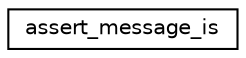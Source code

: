 digraph "Graphical Class Hierarchy"
{
  edge [fontname="Helvetica",fontsize="10",labelfontname="Helvetica",labelfontsize="10"];
  node [fontname="Helvetica",fontsize="10",shape=record];
  rankdir="LR";
  Node0 [label="assert_message_is",height=0.2,width=0.4,color="black", fillcolor="white", style="filled",URL="$structassert__message__is.html"];
}
